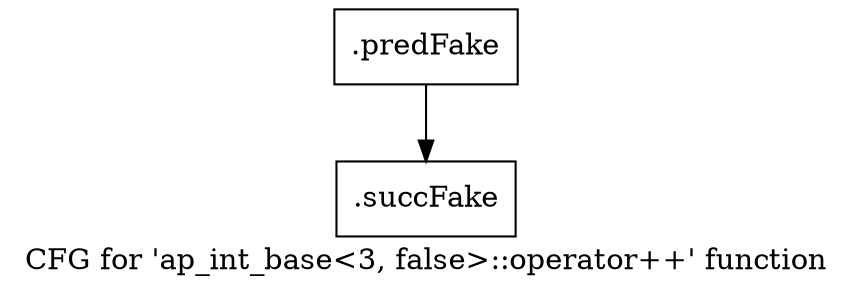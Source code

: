 digraph "CFG for 'ap_int_base\<3, false\>::operator++' function" {
	label="CFG for 'ap_int_base\<3, false\>::operator++' function";

	Node0x5cdc8b0 [shape=record,filename="",linenumber="",label="{.predFake}"];
	Node0x5cdc8b0 -> Node0x615aed0[ callList="" memoryops="" filename="/mnt/xilinx/Vitis_HLS/2021.2/include/ap_int_base.h" execusionnum="5"];
	Node0x615aed0 [shape=record,filename="/mnt/xilinx/Vitis_HLS/2021.2/include/ap_int_base.h",linenumber="926",label="{.succFake}"];
}
